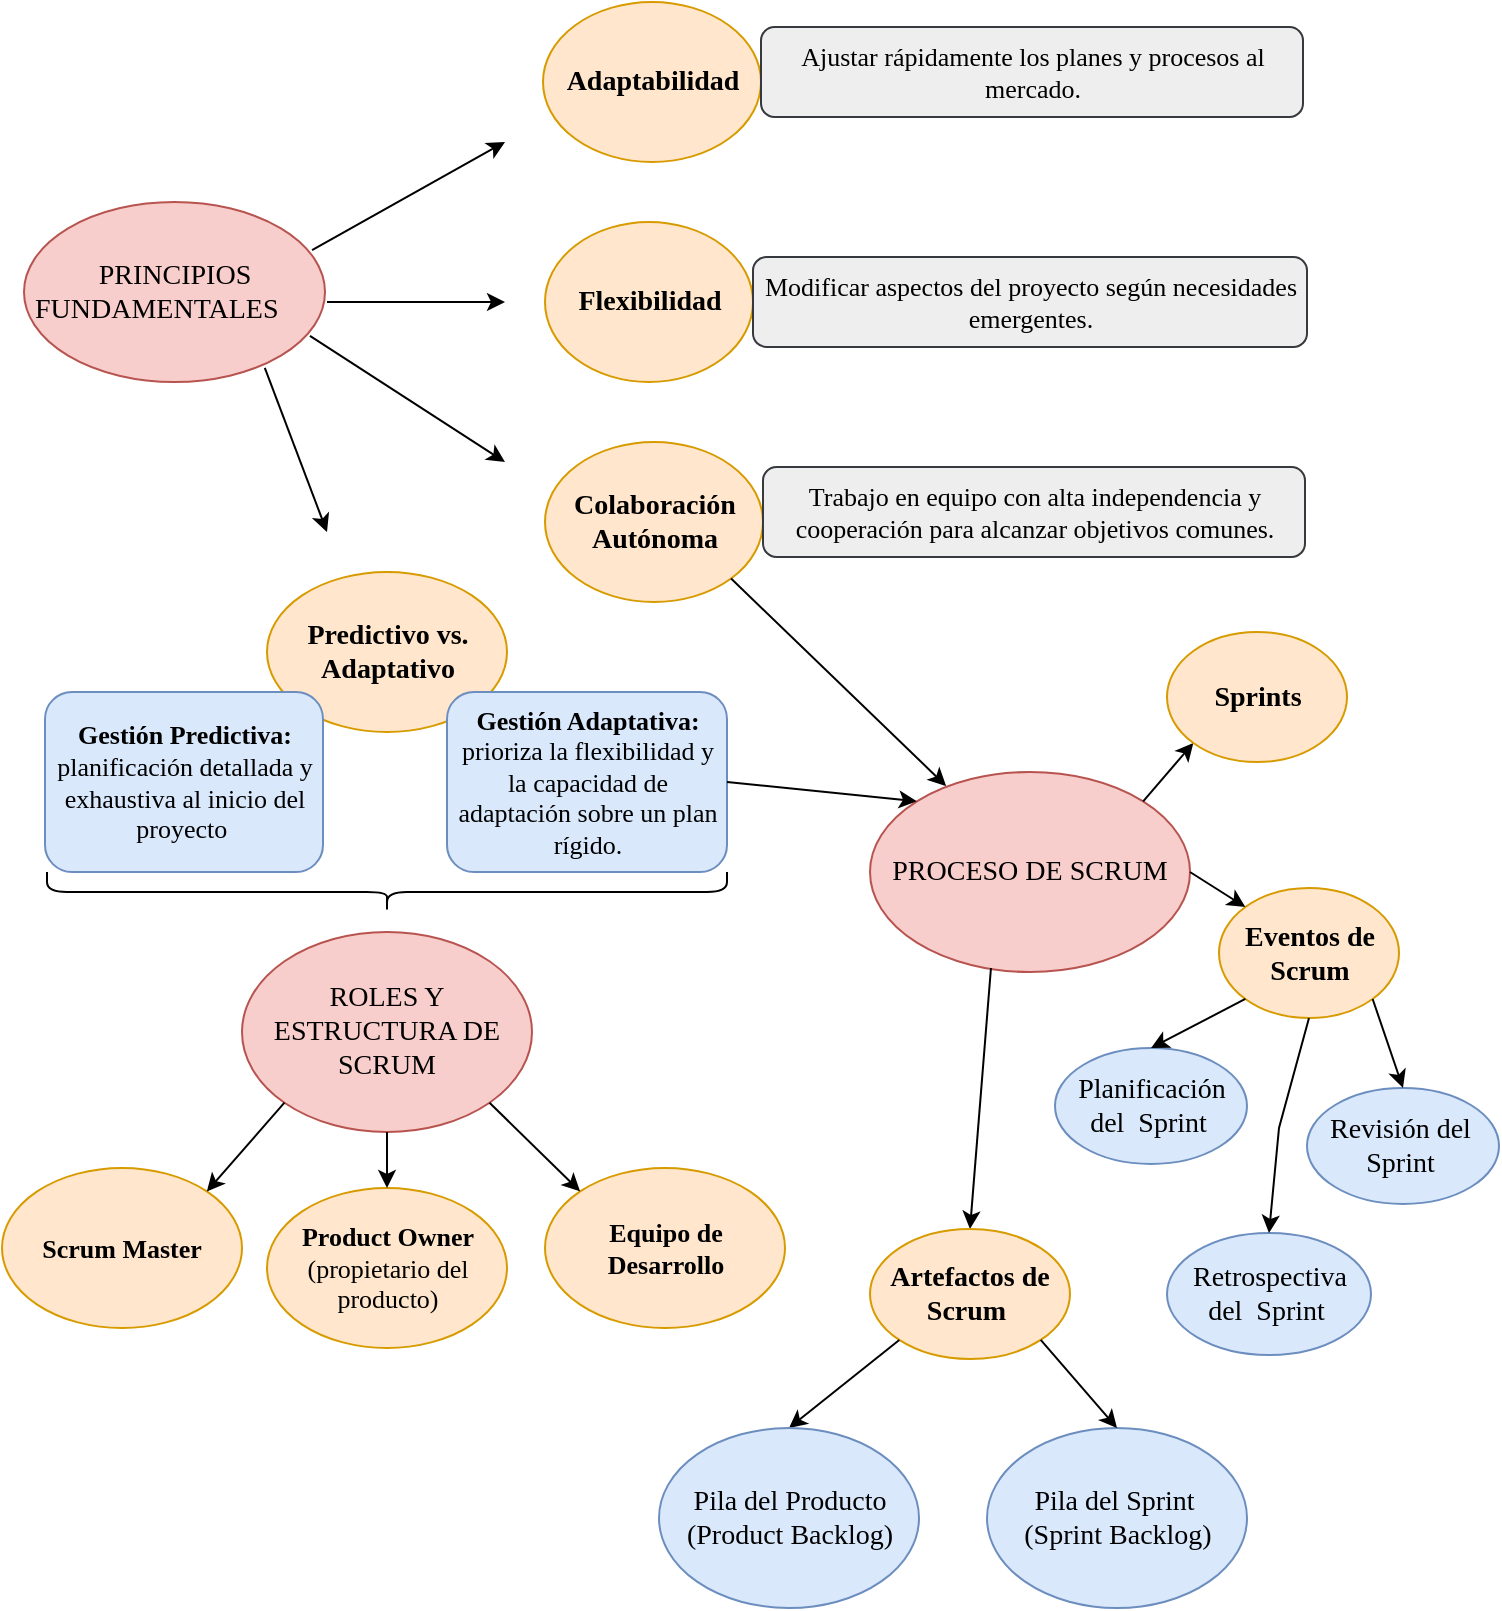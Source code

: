 <mxfile version="24.2.5" type="device">
  <diagram name="Página-1" id="sDb4hM0hIFwE7EJCNJsJ">
    <mxGraphModel dx="1150" dy="1146" grid="1" gridSize="10" guides="1" tooltips="1" connect="1" arrows="1" fold="1" page="1" pageScale="1" pageWidth="827" pageHeight="1169" math="0" shadow="0">
      <root>
        <mxCell id="0" />
        <mxCell id="1" parent="0" />
        <mxCell id="FpjY_MSAe023--z7UGD9-1" value="PRINCIPIOS FUNDAMENTALES&lt;span style=&quot;white-space: pre; font-size: 14px;&quot;&gt;&#x9;&lt;/span&gt;" style="ellipse;whiteSpace=wrap;html=1;fontFamily=Times New Roman;fontSize=14;fillColor=#f8cecc;strokeColor=#b85450;" vertex="1" parent="1">
          <mxGeometry x="50" y="283" width="150.5" height="90" as="geometry" />
        </mxCell>
        <mxCell id="FpjY_MSAe023--z7UGD9-2" value="ROLES Y ESTRUCTURA DE SCRUM" style="ellipse;whiteSpace=wrap;html=1;fontFamily=Times New Roman;fontSize=14;fillColor=#f8cecc;strokeColor=#b85450;" vertex="1" parent="1">
          <mxGeometry x="159" y="648" width="145" height="100" as="geometry" />
        </mxCell>
        <mxCell id="FpjY_MSAe023--z7UGD9-3" value="PROCESO DE SCRUM" style="ellipse;whiteSpace=wrap;html=1;fontFamily=Times New Roman;fontSize=14;fillColor=#f8cecc;strokeColor=#b85450;" vertex="1" parent="1">
          <mxGeometry x="473" y="568" width="160" height="100" as="geometry" />
        </mxCell>
        <mxCell id="FpjY_MSAe023--z7UGD9-4" value="&lt;b&gt;Colaboración Autónoma&lt;/b&gt;" style="ellipse;whiteSpace=wrap;html=1;fontFamily=Times New Roman;fontSize=14;fillColor=#ffe6cc;strokeColor=#d79b00;" vertex="1" parent="1">
          <mxGeometry x="310.5" y="403" width="109" height="80" as="geometry" />
        </mxCell>
        <mxCell id="FpjY_MSAe023--z7UGD9-5" value="&lt;b&gt;Flexibilidad&lt;/b&gt;" style="ellipse;whiteSpace=wrap;html=1;fontFamily=Times New Roman;fontSize=14;fillColor=#ffe6cc;strokeColor=#d79b00;" vertex="1" parent="1">
          <mxGeometry x="310.5" y="293" width="104" height="80" as="geometry" />
        </mxCell>
        <mxCell id="FpjY_MSAe023--z7UGD9-6" value="&lt;b&gt;Adaptabilidad&lt;/b&gt;" style="ellipse;whiteSpace=wrap;html=1;fontFamily=Times New Roman;fontSize=14;fillColor=#ffe6cc;strokeColor=#d79b00;" vertex="1" parent="1">
          <mxGeometry x="309.5" y="183" width="109" height="80" as="geometry" />
        </mxCell>
        <mxCell id="FpjY_MSAe023--z7UGD9-7" value="" style="endArrow=classic;html=1;rounded=0;exitX=0.957;exitY=0.267;exitDx=0;exitDy=0;exitPerimeter=0;fontFamily=Times New Roman;fontSize=14;" edge="1" parent="1" source="FpjY_MSAe023--z7UGD9-1">
          <mxGeometry width="50" height="50" relative="1" as="geometry">
            <mxPoint x="210.5" y="313" as="sourcePoint" />
            <mxPoint x="290.5" y="253" as="targetPoint" />
          </mxGeometry>
        </mxCell>
        <mxCell id="FpjY_MSAe023--z7UGD9-8" value="" style="endArrow=classic;html=1;rounded=0;fontFamily=Times New Roman;fontSize=14;" edge="1" parent="1">
          <mxGeometry width="50" height="50" relative="1" as="geometry">
            <mxPoint x="201.5" y="333" as="sourcePoint" />
            <mxPoint x="290.5" y="333" as="targetPoint" />
          </mxGeometry>
        </mxCell>
        <mxCell id="FpjY_MSAe023--z7UGD9-9" value="" style="endArrow=classic;html=1;rounded=0;exitX=0.95;exitY=0.744;exitDx=0;exitDy=0;exitPerimeter=0;fontFamily=Times New Roman;fontSize=14;" edge="1" parent="1" source="FpjY_MSAe023--z7UGD9-1">
          <mxGeometry width="50" height="50" relative="1" as="geometry">
            <mxPoint x="210.5" y="353" as="sourcePoint" />
            <mxPoint x="290.5" y="413" as="targetPoint" />
          </mxGeometry>
        </mxCell>
        <mxCell id="FpjY_MSAe023--z7UGD9-10" value="Ajustar rápidamente los planes y procesos al mercado." style="rounded=1;whiteSpace=wrap;html=1;fontFamily=Times New Roman;fontSize=13;fillColor=#eeeeee;strokeColor=#36393d;" vertex="1" parent="1">
          <mxGeometry x="418.5" y="195.5" width="271" height="45" as="geometry" />
        </mxCell>
        <mxCell id="FpjY_MSAe023--z7UGD9-11" value="Modificar aspectos del proyecto según necesidades emergentes." style="rounded=1;whiteSpace=wrap;html=1;fontFamily=Times New Roman;fontSize=13;fillColor=#eeeeee;strokeColor=#36393d;" vertex="1" parent="1">
          <mxGeometry x="414.5" y="310.5" width="277" height="45" as="geometry" />
        </mxCell>
        <mxCell id="FpjY_MSAe023--z7UGD9-12" value="Trabajo en equipo con alta independencia y cooperación para alcanzar objetivos comunes." style="rounded=1;whiteSpace=wrap;html=1;fontFamily=Times New Roman;fontSize=13;fillColor=#eeeeee;strokeColor=#36393d;" vertex="1" parent="1">
          <mxGeometry x="419.5" y="415.5" width="271" height="45" as="geometry" />
        </mxCell>
        <mxCell id="FpjY_MSAe023--z7UGD9-13" value="&lt;span style=&quot;font-size: 14px; text-align: start;&quot;&gt;&lt;span style=&quot;font-size: 14px;&quot;&gt;&lt;b&gt;Predictivo vs. Adaptativo&lt;/b&gt;&lt;/span&gt;&lt;/span&gt;&lt;span style=&quot;font-size: 14px; text-align: start;&quot;&gt;&lt;/span&gt;" style="ellipse;whiteSpace=wrap;html=1;fontFamily=Times New Roman;fontSize=14;fillColor=#ffe6cc;strokeColor=#d79b00;" vertex="1" parent="1">
          <mxGeometry x="171.5" y="468" width="120" height="80" as="geometry" />
        </mxCell>
        <mxCell id="FpjY_MSAe023--z7UGD9-14" value="" style="endArrow=classic;html=1;rounded=0;exitX=0.8;exitY=0.922;exitDx=0;exitDy=0;exitPerimeter=0;fontFamily=Times New Roman;fontSize=14;" edge="1" parent="1" source="FpjY_MSAe023--z7UGD9-1">
          <mxGeometry width="50" height="50" relative="1" as="geometry">
            <mxPoint x="191.5" y="378" as="sourcePoint" />
            <mxPoint x="201.5" y="448" as="targetPoint" />
          </mxGeometry>
        </mxCell>
        <mxCell id="FpjY_MSAe023--z7UGD9-15" value="&lt;b style=&quot;font-size: 13px;&quot;&gt;Gestión Predictiva:&lt;/b&gt;&lt;div style=&quot;font-size: 13px;&quot;&gt;planificación detallada y exhaustiva al inicio del proyecto&amp;nbsp;&lt;/div&gt;" style="rounded=1;whiteSpace=wrap;html=1;fontFamily=Times New Roman;fontSize=13;fillColor=#dae8fc;strokeColor=#6c8ebf;" vertex="1" parent="1">
          <mxGeometry x="60.5" y="528" width="139" height="90" as="geometry" />
        </mxCell>
        <mxCell id="FpjY_MSAe023--z7UGD9-16" value="&lt;font style=&quot;font-size: 13px;&quot; face=&quot;Times New Roman&quot;&gt;&lt;b&gt;Gestión Adaptativa:&lt;/b&gt; prioriza la flexibilidad y la capacidad de adaptación sobre un plan rígido.&lt;/font&gt;" style="rounded=1;whiteSpace=wrap;html=1;fillColor=#dae8fc;strokeColor=#6c8ebf;" vertex="1" parent="1">
          <mxGeometry x="261.5" y="528" width="140" height="90" as="geometry" />
        </mxCell>
        <mxCell id="FpjY_MSAe023--z7UGD9-17" value="" style="shape=curlyBracket;whiteSpace=wrap;html=1;rounded=1;flipH=1;labelPosition=right;verticalLabelPosition=middle;align=left;verticalAlign=middle;size=0.5;rotation=90;" vertex="1" parent="1">
          <mxGeometry x="221.5" y="458" width="20" height="340" as="geometry" />
        </mxCell>
        <mxCell id="FpjY_MSAe023--z7UGD9-19" value="&lt;b&gt;Product Owner&lt;/b&gt; (propietario del producto)" style="ellipse;whiteSpace=wrap;html=1;fontFamily=Times New Roman;fontSize=13;fillColor=#ffe6cc;strokeColor=#d79b00;" vertex="1" parent="1">
          <mxGeometry x="171.5" y="776" width="120" height="80" as="geometry" />
        </mxCell>
        <mxCell id="FpjY_MSAe023--z7UGD9-18" value="&lt;b&gt;Equipo de Desarrollo&lt;/b&gt;" style="ellipse;whiteSpace=wrap;html=1;fontFamily=Times New Roman;fontSize=13;fillColor=#ffe6cc;strokeColor=#d79b00;" vertex="1" parent="1">
          <mxGeometry x="310.5" y="766" width="120" height="80" as="geometry" />
        </mxCell>
        <mxCell id="FpjY_MSAe023--z7UGD9-20" value="&lt;b&gt;Scrum Master&lt;/b&gt;" style="ellipse;whiteSpace=wrap;html=1;fontFamily=Times New Roman;fontSize=13;fillColor=#ffe6cc;strokeColor=#d79b00;" vertex="1" parent="1">
          <mxGeometry x="39" y="766" width="120" height="80" as="geometry" />
        </mxCell>
        <mxCell id="FpjY_MSAe023--z7UGD9-24" value="" style="endArrow=classic;html=1;rounded=0;entryX=0;entryY=0;entryDx=0;entryDy=0;exitX=1;exitY=1;exitDx=0;exitDy=0;" edge="1" parent="1" source="FpjY_MSAe023--z7UGD9-2" target="FpjY_MSAe023--z7UGD9-18">
          <mxGeometry width="50" height="50" relative="1" as="geometry">
            <mxPoint x="306.5" y="723" as="sourcePoint" />
            <mxPoint x="356.5" y="673" as="targetPoint" />
          </mxGeometry>
        </mxCell>
        <mxCell id="FpjY_MSAe023--z7UGD9-25" value="" style="endArrow=classic;html=1;rounded=0;entryX=0.5;entryY=0;entryDx=0;entryDy=0;exitX=0.5;exitY=1;exitDx=0;exitDy=0;" edge="1" parent="1" source="FpjY_MSAe023--z7UGD9-2" target="FpjY_MSAe023--z7UGD9-19">
          <mxGeometry width="50" height="50" relative="1" as="geometry">
            <mxPoint x="231.5" y="758" as="sourcePoint" />
            <mxPoint x="281.5" y="708" as="targetPoint" />
          </mxGeometry>
        </mxCell>
        <mxCell id="FpjY_MSAe023--z7UGD9-26" value="" style="endArrow=classic;html=1;rounded=0;entryX=1;entryY=0;entryDx=0;entryDy=0;exitX=0;exitY=1;exitDx=0;exitDy=0;" edge="1" parent="1" source="FpjY_MSAe023--z7UGD9-2" target="FpjY_MSAe023--z7UGD9-20">
          <mxGeometry width="50" height="50" relative="1" as="geometry">
            <mxPoint x="121.5" y="758" as="sourcePoint" />
            <mxPoint x="171.5" y="708" as="targetPoint" />
          </mxGeometry>
        </mxCell>
        <mxCell id="FpjY_MSAe023--z7UGD9-27" value="" style="endArrow=classic;html=1;rounded=0;entryX=0;entryY=0;entryDx=0;entryDy=0;exitX=1;exitY=0.5;exitDx=0;exitDy=0;" edge="1" parent="1" source="FpjY_MSAe023--z7UGD9-16" target="FpjY_MSAe023--z7UGD9-3">
          <mxGeometry width="50" height="50" relative="1" as="geometry">
            <mxPoint x="401.5" y="568" as="sourcePoint" />
            <mxPoint x="451.5" y="518" as="targetPoint" />
          </mxGeometry>
        </mxCell>
        <mxCell id="FpjY_MSAe023--z7UGD9-28" value="" style="endArrow=classic;html=1;rounded=0;exitX=1;exitY=1;exitDx=0;exitDy=0;entryX=0.238;entryY=0.07;entryDx=0;entryDy=0;entryPerimeter=0;" edge="1" parent="1" source="FpjY_MSAe023--z7UGD9-4" target="FpjY_MSAe023--z7UGD9-3">
          <mxGeometry width="50" height="50" relative="1" as="geometry">
            <mxPoint x="501.5" y="518" as="sourcePoint" />
            <mxPoint x="561.5" y="548" as="targetPoint" />
          </mxGeometry>
        </mxCell>
        <mxCell id="FpjY_MSAe023--z7UGD9-29" value="" style="endArrow=classic;html=1;rounded=0;exitX=1;exitY=0;exitDx=0;exitDy=0;entryX=0;entryY=1;entryDx=0;entryDy=0;" edge="1" parent="1" source="FpjY_MSAe023--z7UGD9-3" target="FpjY_MSAe023--z7UGD9-31">
          <mxGeometry width="50" height="50" relative="1" as="geometry">
            <mxPoint x="621.5" y="588" as="sourcePoint" />
            <mxPoint x="641.5" y="538" as="targetPoint" />
          </mxGeometry>
        </mxCell>
        <mxCell id="FpjY_MSAe023--z7UGD9-30" value="" style="endArrow=classic;html=1;rounded=0;exitX=0.378;exitY=0.98;exitDx=0;exitDy=0;entryX=0.5;entryY=0;entryDx=0;entryDy=0;exitPerimeter=0;" edge="1" parent="1" source="FpjY_MSAe023--z7UGD9-3" target="FpjY_MSAe023--z7UGD9-34">
          <mxGeometry width="50" height="50" relative="1" as="geometry">
            <mxPoint x="561.5" y="768" as="sourcePoint" />
            <mxPoint x="533.324" y="700.74" as="targetPoint" />
            <Array as="points" />
          </mxGeometry>
        </mxCell>
        <mxCell id="FpjY_MSAe023--z7UGD9-31" value="&lt;b style=&quot;font-size: 14px;&quot;&gt;Sprints&lt;/b&gt;" style="ellipse;whiteSpace=wrap;html=1;fontFamily=Times New Roman;fontSize=14;fillColor=#ffe6cc;strokeColor=#d79b00;" vertex="1" parent="1">
          <mxGeometry x="621.5" y="498" width="90" height="65" as="geometry" />
        </mxCell>
        <mxCell id="FpjY_MSAe023--z7UGD9-33" value="&lt;b style=&quot;font-size: 14px;&quot;&gt;Eventos de Scrum&lt;/b&gt;" style="ellipse;whiteSpace=wrap;html=1;fontFamily=Times New Roman;fontSize=14;fillColor=#ffe6cc;strokeColor=#d79b00;" vertex="1" parent="1">
          <mxGeometry x="647.5" y="626" width="90" height="65" as="geometry" />
        </mxCell>
        <mxCell id="FpjY_MSAe023--z7UGD9-34" value="&lt;b&gt;Artefactos de Scrum&amp;nbsp;&lt;/b&gt;" style="ellipse;whiteSpace=wrap;html=1;fontFamily=Times New Roman;fontSize=14;fillColor=#ffe6cc;strokeColor=#d79b00;" vertex="1" parent="1">
          <mxGeometry x="473" y="796.5" width="100" height="65" as="geometry" />
        </mxCell>
        <mxCell id="FpjY_MSAe023--z7UGD9-35" value="" style="endArrow=classic;html=1;rounded=0;entryX=0;entryY=0;entryDx=0;entryDy=0;exitX=1;exitY=0.5;exitDx=0;exitDy=0;" edge="1" parent="1" source="FpjY_MSAe023--z7UGD9-3" target="FpjY_MSAe023--z7UGD9-33">
          <mxGeometry width="50" height="50" relative="1" as="geometry">
            <mxPoint x="633" y="708" as="sourcePoint" />
            <mxPoint x="683" y="658" as="targetPoint" />
          </mxGeometry>
        </mxCell>
        <mxCell id="FpjY_MSAe023--z7UGD9-36" value="" style="endArrow=classic;html=1;rounded=0;entryX=0.5;entryY=0;entryDx=0;entryDy=0;exitX=0;exitY=1;exitDx=0;exitDy=0;" edge="1" parent="1" source="FpjY_MSAe023--z7UGD9-34" target="FpjY_MSAe023--z7UGD9-40">
          <mxGeometry width="50" height="50" relative="1" as="geometry">
            <mxPoint x="517.5" y="832.72" as="sourcePoint" />
            <mxPoint x="534.218" y="816.002" as="targetPoint" />
          </mxGeometry>
        </mxCell>
        <mxCell id="FpjY_MSAe023--z7UGD9-40" value="Pila del Producto (Product Backlog)" style="ellipse;whiteSpace=wrap;html=1;fontFamily=Times New Roman;fontSize=14;fillColor=#dae8fc;strokeColor=#6c8ebf;" vertex="1" parent="1">
          <mxGeometry x="367.5" y="896" width="130" height="90" as="geometry" />
        </mxCell>
        <mxCell id="FpjY_MSAe023--z7UGD9-42" value="Pila del Sprint&amp;nbsp;&lt;div&gt;(Sprint Backlog)&lt;/div&gt;" style="ellipse;whiteSpace=wrap;html=1;fontFamily=Times New Roman;fontSize=14;fillColor=#dae8fc;strokeColor=#6c8ebf;" vertex="1" parent="1">
          <mxGeometry x="531.5" y="896" width="130" height="90" as="geometry" />
        </mxCell>
        <mxCell id="FpjY_MSAe023--z7UGD9-43" value="" style="endArrow=classic;html=1;rounded=0;entryX=0.5;entryY=0;entryDx=0;entryDy=0;exitX=1;exitY=1;exitDx=0;exitDy=0;" edge="1" parent="1" source="FpjY_MSAe023--z7UGD9-34" target="FpjY_MSAe023--z7UGD9-42">
          <mxGeometry width="50" height="50" relative="1" as="geometry">
            <mxPoint x="611.5" y="816" as="sourcePoint" />
            <mxPoint x="661.5" y="766" as="targetPoint" />
          </mxGeometry>
        </mxCell>
        <mxCell id="FpjY_MSAe023--z7UGD9-44" value="Planificación del&amp;nbsp; Sprint&amp;nbsp;" style="ellipse;whiteSpace=wrap;html=1;fontFamily=Times New Roman;fontSize=14;fillColor=#dae8fc;strokeColor=#6c8ebf;" vertex="1" parent="1">
          <mxGeometry x="565.5" y="706" width="96" height="58" as="geometry" />
        </mxCell>
        <mxCell id="FpjY_MSAe023--z7UGD9-45" value="Retrospectiva del&amp;nbsp; Sprint&amp;nbsp;" style="ellipse;whiteSpace=wrap;html=1;fontFamily=Times New Roman;fontSize=14;fillColor=#dae8fc;strokeColor=#6c8ebf;" vertex="1" parent="1">
          <mxGeometry x="621.5" y="798.5" width="102" height="61" as="geometry" />
        </mxCell>
        <mxCell id="FpjY_MSAe023--z7UGD9-46" value="Revisión del&amp;nbsp; Sprint&amp;nbsp;" style="ellipse;whiteSpace=wrap;html=1;fontFamily=Times New Roman;fontSize=14;fillColor=#dae8fc;strokeColor=#6c8ebf;" vertex="1" parent="1">
          <mxGeometry x="691.5" y="726" width="96" height="58" as="geometry" />
        </mxCell>
        <mxCell id="FpjY_MSAe023--z7UGD9-47" value="" style="endArrow=classic;html=1;rounded=0;entryX=0.5;entryY=0;entryDx=0;entryDy=0;exitX=1;exitY=1;exitDx=0;exitDy=0;" edge="1" parent="1" source="FpjY_MSAe023--z7UGD9-33" target="FpjY_MSAe023--z7UGD9-46">
          <mxGeometry width="50" height="50" relative="1" as="geometry">
            <mxPoint x="673.5" y="766" as="sourcePoint" />
            <mxPoint x="723.5" y="716" as="targetPoint" />
          </mxGeometry>
        </mxCell>
        <mxCell id="FpjY_MSAe023--z7UGD9-48" value="" style="endArrow=classic;html=1;rounded=0;entryX=0.5;entryY=0;entryDx=0;entryDy=0;exitX=0;exitY=1;exitDx=0;exitDy=0;" edge="1" parent="1" source="FpjY_MSAe023--z7UGD9-33" target="FpjY_MSAe023--z7UGD9-44">
          <mxGeometry width="50" height="50" relative="1" as="geometry">
            <mxPoint x="657.5" y="673" as="sourcePoint" />
            <mxPoint x="680.5" y="738.5" as="targetPoint" />
            <Array as="points" />
          </mxGeometry>
        </mxCell>
        <mxCell id="FpjY_MSAe023--z7UGD9-49" value="" style="endArrow=classic;html=1;rounded=0;entryX=0.5;entryY=0;entryDx=0;entryDy=0;exitX=0.5;exitY=1;exitDx=0;exitDy=0;" edge="1" parent="1" source="FpjY_MSAe023--z7UGD9-33" target="FpjY_MSAe023--z7UGD9-45">
          <mxGeometry width="50" height="50" relative="1" as="geometry">
            <mxPoint x="691.5" y="683" as="sourcePoint" />
            <mxPoint x="698.5" y="749" as="targetPoint" />
            <Array as="points">
              <mxPoint x="677.5" y="746" />
            </Array>
          </mxGeometry>
        </mxCell>
      </root>
    </mxGraphModel>
  </diagram>
</mxfile>
